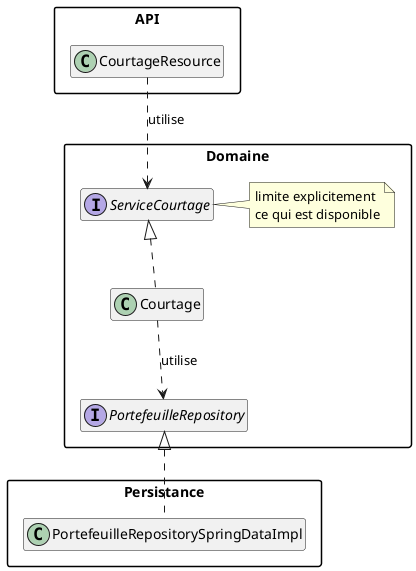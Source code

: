 @startuml

skinparam packageStyle rectangle
hide empty members

package API {
class CourtageResource
}

package Domaine {
interface ServiceCourtage
note right : limite explicitement \nce qui est disponible
class Courtage
interface PortefeuilleRepository
}

package Persistance {
class PortefeuilleRepositorySpringDataImpl
}

CourtageResource ..> ServiceCourtage : utilise
ServiceCourtage <|.. Courtage
Courtage ..>  PortefeuilleRepository : utilise
PortefeuilleRepository <|.. PortefeuilleRepositorySpringDataImpl

@enduml